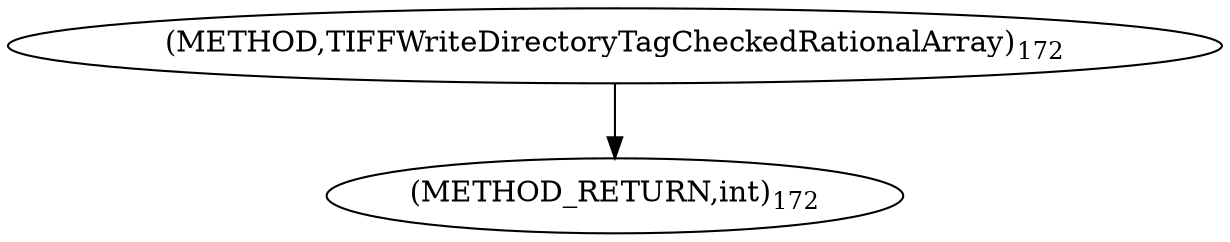 digraph "TIFFWriteDirectoryTagCheckedRationalArray" {  
"64271" [label = <(METHOD,TIFFWriteDirectoryTagCheckedRationalArray)<SUB>172</SUB>> ]
"64278" [label = <(METHOD_RETURN,int)<SUB>172</SUB>> ]
  "64271" -> "64278" 
}
